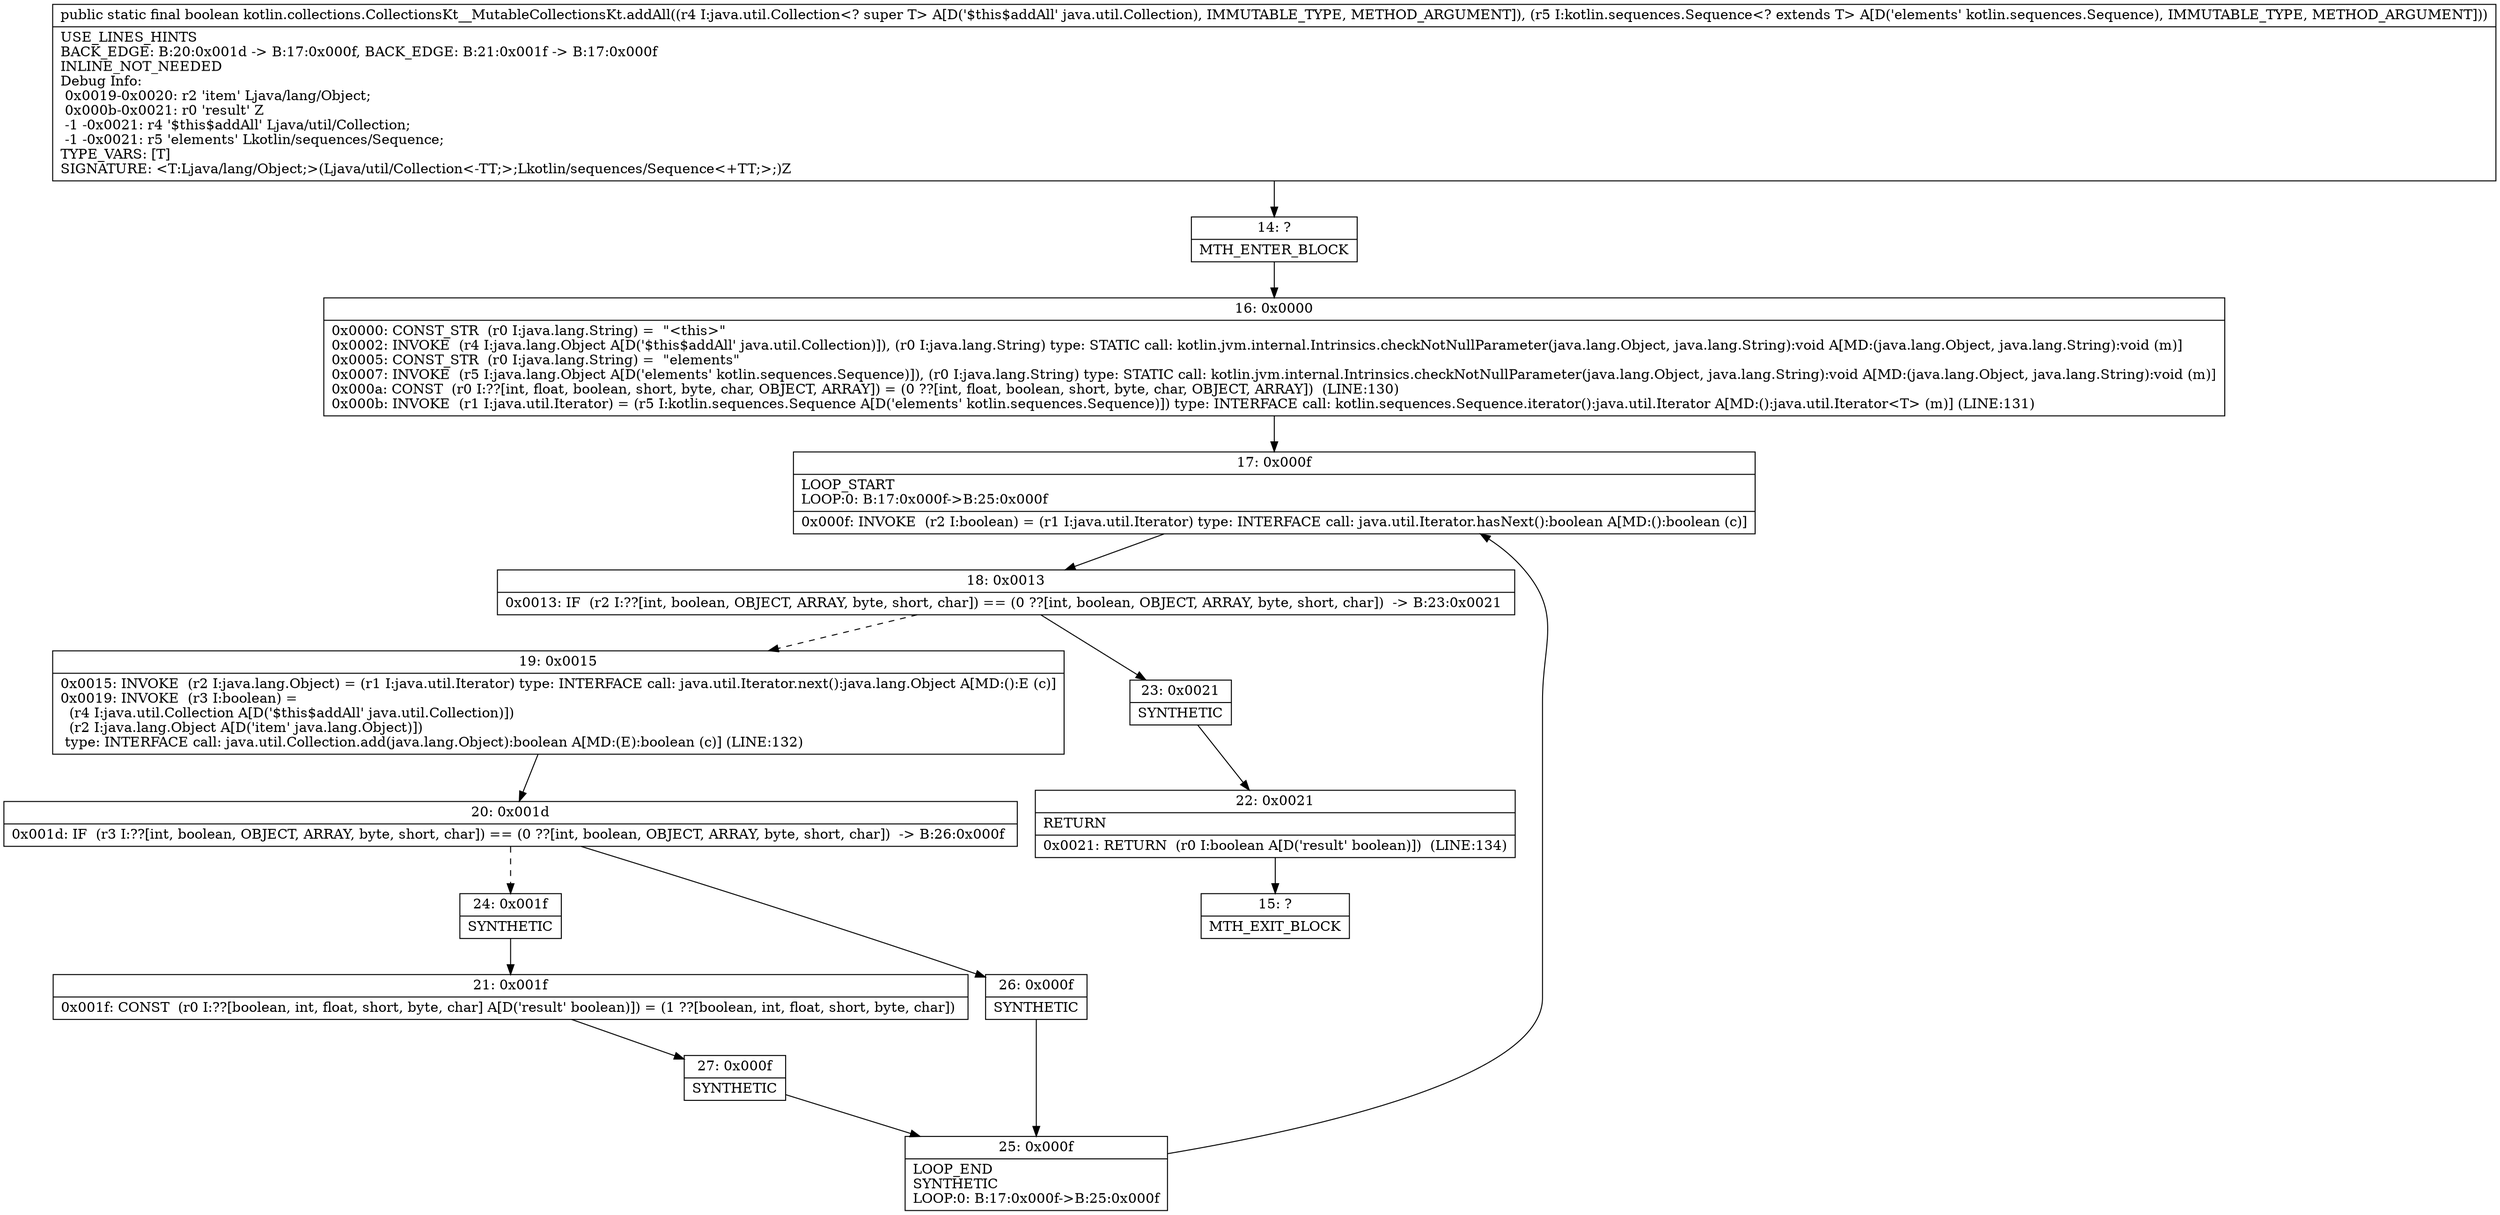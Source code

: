 digraph "CFG forkotlin.collections.CollectionsKt__MutableCollectionsKt.addAll(Ljava\/util\/Collection;Lkotlin\/sequences\/Sequence;)Z" {
Node_14 [shape=record,label="{14\:\ ?|MTH_ENTER_BLOCK\l}"];
Node_16 [shape=record,label="{16\:\ 0x0000|0x0000: CONST_STR  (r0 I:java.lang.String) =  \"\<this\>\" \l0x0002: INVOKE  (r4 I:java.lang.Object A[D('$this$addAll' java.util.Collection)]), (r0 I:java.lang.String) type: STATIC call: kotlin.jvm.internal.Intrinsics.checkNotNullParameter(java.lang.Object, java.lang.String):void A[MD:(java.lang.Object, java.lang.String):void (m)]\l0x0005: CONST_STR  (r0 I:java.lang.String) =  \"elements\" \l0x0007: INVOKE  (r5 I:java.lang.Object A[D('elements' kotlin.sequences.Sequence)]), (r0 I:java.lang.String) type: STATIC call: kotlin.jvm.internal.Intrinsics.checkNotNullParameter(java.lang.Object, java.lang.String):void A[MD:(java.lang.Object, java.lang.String):void (m)]\l0x000a: CONST  (r0 I:??[int, float, boolean, short, byte, char, OBJECT, ARRAY]) = (0 ??[int, float, boolean, short, byte, char, OBJECT, ARRAY])  (LINE:130)\l0x000b: INVOKE  (r1 I:java.util.Iterator) = (r5 I:kotlin.sequences.Sequence A[D('elements' kotlin.sequences.Sequence)]) type: INTERFACE call: kotlin.sequences.Sequence.iterator():java.util.Iterator A[MD:():java.util.Iterator\<T\> (m)] (LINE:131)\l}"];
Node_17 [shape=record,label="{17\:\ 0x000f|LOOP_START\lLOOP:0: B:17:0x000f\-\>B:25:0x000f\l|0x000f: INVOKE  (r2 I:boolean) = (r1 I:java.util.Iterator) type: INTERFACE call: java.util.Iterator.hasNext():boolean A[MD:():boolean (c)]\l}"];
Node_18 [shape=record,label="{18\:\ 0x0013|0x0013: IF  (r2 I:??[int, boolean, OBJECT, ARRAY, byte, short, char]) == (0 ??[int, boolean, OBJECT, ARRAY, byte, short, char])  \-\> B:23:0x0021 \l}"];
Node_19 [shape=record,label="{19\:\ 0x0015|0x0015: INVOKE  (r2 I:java.lang.Object) = (r1 I:java.util.Iterator) type: INTERFACE call: java.util.Iterator.next():java.lang.Object A[MD:():E (c)]\l0x0019: INVOKE  (r3 I:boolean) = \l  (r4 I:java.util.Collection A[D('$this$addAll' java.util.Collection)])\l  (r2 I:java.lang.Object A[D('item' java.lang.Object)])\l type: INTERFACE call: java.util.Collection.add(java.lang.Object):boolean A[MD:(E):boolean (c)] (LINE:132)\l}"];
Node_20 [shape=record,label="{20\:\ 0x001d|0x001d: IF  (r3 I:??[int, boolean, OBJECT, ARRAY, byte, short, char]) == (0 ??[int, boolean, OBJECT, ARRAY, byte, short, char])  \-\> B:26:0x000f \l}"];
Node_24 [shape=record,label="{24\:\ 0x001f|SYNTHETIC\l}"];
Node_21 [shape=record,label="{21\:\ 0x001f|0x001f: CONST  (r0 I:??[boolean, int, float, short, byte, char] A[D('result' boolean)]) = (1 ??[boolean, int, float, short, byte, char]) \l}"];
Node_27 [shape=record,label="{27\:\ 0x000f|SYNTHETIC\l}"];
Node_25 [shape=record,label="{25\:\ 0x000f|LOOP_END\lSYNTHETIC\lLOOP:0: B:17:0x000f\-\>B:25:0x000f\l}"];
Node_26 [shape=record,label="{26\:\ 0x000f|SYNTHETIC\l}"];
Node_23 [shape=record,label="{23\:\ 0x0021|SYNTHETIC\l}"];
Node_22 [shape=record,label="{22\:\ 0x0021|RETURN\l|0x0021: RETURN  (r0 I:boolean A[D('result' boolean)])  (LINE:134)\l}"];
Node_15 [shape=record,label="{15\:\ ?|MTH_EXIT_BLOCK\l}"];
MethodNode[shape=record,label="{public static final boolean kotlin.collections.CollectionsKt__MutableCollectionsKt.addAll((r4 I:java.util.Collection\<? super T\> A[D('$this$addAll' java.util.Collection), IMMUTABLE_TYPE, METHOD_ARGUMENT]), (r5 I:kotlin.sequences.Sequence\<? extends T\> A[D('elements' kotlin.sequences.Sequence), IMMUTABLE_TYPE, METHOD_ARGUMENT]))  | USE_LINES_HINTS\lBACK_EDGE: B:20:0x001d \-\> B:17:0x000f, BACK_EDGE: B:21:0x001f \-\> B:17:0x000f\lINLINE_NOT_NEEDED\lDebug Info:\l  0x0019\-0x0020: r2 'item' Ljava\/lang\/Object;\l  0x000b\-0x0021: r0 'result' Z\l  \-1 \-0x0021: r4 '$this$addAll' Ljava\/util\/Collection;\l  \-1 \-0x0021: r5 'elements' Lkotlin\/sequences\/Sequence;\lTYPE_VARS: [T]\lSIGNATURE: \<T:Ljava\/lang\/Object;\>(Ljava\/util\/Collection\<\-TT;\>;Lkotlin\/sequences\/Sequence\<+TT;\>;)Z\l}"];
MethodNode -> Node_14;Node_14 -> Node_16;
Node_16 -> Node_17;
Node_17 -> Node_18;
Node_18 -> Node_19[style=dashed];
Node_18 -> Node_23;
Node_19 -> Node_20;
Node_20 -> Node_24[style=dashed];
Node_20 -> Node_26;
Node_24 -> Node_21;
Node_21 -> Node_27;
Node_27 -> Node_25;
Node_25 -> Node_17;
Node_26 -> Node_25;
Node_23 -> Node_22;
Node_22 -> Node_15;
}

